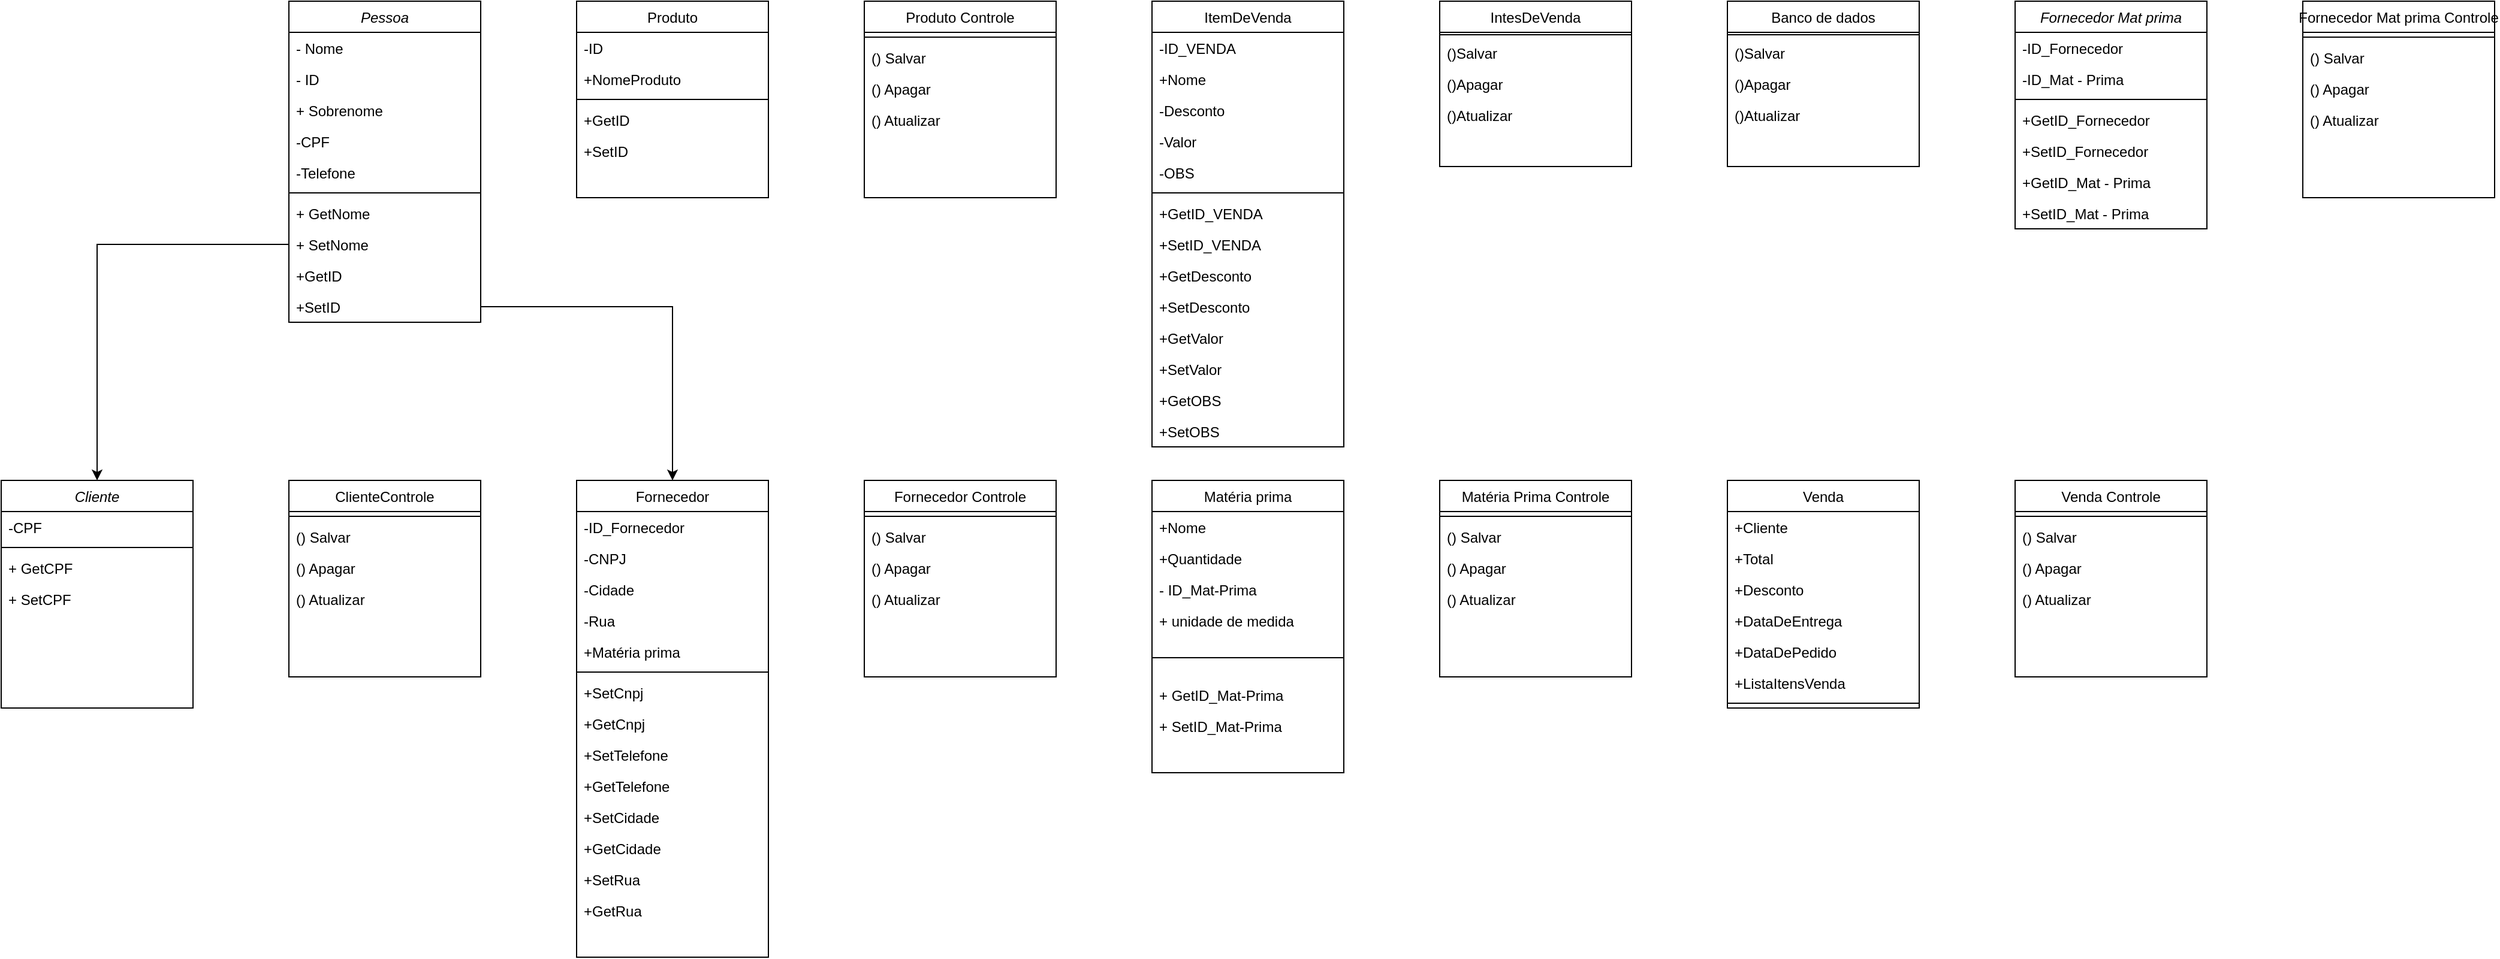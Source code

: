 <mxfile version="24.5.5" type="device" pages="2">
  <diagram id="C5RBs43oDa-KdzZeNtuy" name="Page-1">
    <mxGraphModel dx="2876" dy="2272" grid="1" gridSize="10" guides="1" tooltips="1" connect="1" arrows="1" fold="1" page="1" pageScale="1" pageWidth="827" pageHeight="1169" math="0" shadow="0">
      <root>
        <mxCell id="WIyWlLk6GJQsqaUBKTNV-0" />
        <mxCell id="WIyWlLk6GJQsqaUBKTNV-1" parent="WIyWlLk6GJQsqaUBKTNV-0" />
        <mxCell id="zkfFHV4jXpPFQw0GAbJ--0" value="Cliente" style="swimlane;fontStyle=2;align=center;verticalAlign=top;childLayout=stackLayout;horizontal=1;startSize=26;horizontalStack=0;resizeParent=1;resizeLast=0;collapsible=1;marginBottom=0;rounded=0;shadow=0;strokeWidth=1;" parent="WIyWlLk6GJQsqaUBKTNV-1" vertex="1">
          <mxGeometry x="-160" y="120" width="160" height="190" as="geometry">
            <mxRectangle x="230" y="140" width="160" height="26" as="alternateBounds" />
          </mxGeometry>
        </mxCell>
        <mxCell id="zkfFHV4jXpPFQw0GAbJ--3" value="-CPF" style="text;align=left;verticalAlign=top;spacingLeft=4;spacingRight=4;overflow=hidden;rotatable=0;points=[[0,0.5],[1,0.5]];portConstraint=eastwest;rounded=0;shadow=0;html=0;" parent="zkfFHV4jXpPFQw0GAbJ--0" vertex="1">
          <mxGeometry y="26" width="160" height="26" as="geometry" />
        </mxCell>
        <mxCell id="zkfFHV4jXpPFQw0GAbJ--4" value="" style="line;html=1;strokeWidth=1;align=left;verticalAlign=middle;spacingTop=-1;spacingLeft=3;spacingRight=3;rotatable=0;labelPosition=right;points=[];portConstraint=eastwest;" parent="zkfFHV4jXpPFQw0GAbJ--0" vertex="1">
          <mxGeometry y="52" width="160" height="8" as="geometry" />
        </mxCell>
        <mxCell id="zkfFHV4jXpPFQw0GAbJ--5" value="+ GetCPF" style="text;align=left;verticalAlign=top;spacingLeft=4;spacingRight=4;overflow=hidden;rotatable=0;points=[[0,0.5],[1,0.5]];portConstraint=eastwest;" parent="zkfFHV4jXpPFQw0GAbJ--0" vertex="1">
          <mxGeometry y="60" width="160" height="26" as="geometry" />
        </mxCell>
        <mxCell id="Qdqus7b7fFkDShIyddQM-5" value="+ SetCPF" style="text;align=left;verticalAlign=top;spacingLeft=4;spacingRight=4;overflow=hidden;rotatable=0;points=[[0,0.5],[1,0.5]];portConstraint=eastwest;" parent="zkfFHV4jXpPFQw0GAbJ--0" vertex="1">
          <mxGeometry y="86" width="160" height="22" as="geometry" />
        </mxCell>
        <mxCell id="zkfFHV4jXpPFQw0GAbJ--6" value="Banco de dados" style="swimlane;fontStyle=0;align=center;verticalAlign=top;childLayout=stackLayout;horizontal=1;startSize=26;horizontalStack=0;resizeParent=1;resizeLast=0;collapsible=1;marginBottom=0;rounded=0;shadow=0;strokeWidth=1;" parent="WIyWlLk6GJQsqaUBKTNV-1" vertex="1">
          <mxGeometry x="1280" y="-280" width="160" height="138" as="geometry">
            <mxRectangle x="120" y="360" width="160" height="26" as="alternateBounds" />
          </mxGeometry>
        </mxCell>
        <mxCell id="zkfFHV4jXpPFQw0GAbJ--9" value="" style="line;html=1;strokeWidth=1;align=left;verticalAlign=middle;spacingTop=-1;spacingLeft=3;spacingRight=3;rotatable=0;labelPosition=right;points=[];portConstraint=eastwest;" parent="zkfFHV4jXpPFQw0GAbJ--6" vertex="1">
          <mxGeometry y="26" width="160" height="4" as="geometry" />
        </mxCell>
        <mxCell id="Qdqus7b7fFkDShIyddQM-32" value="()Salvar" style="text;align=left;verticalAlign=top;spacingLeft=4;spacingRight=4;overflow=hidden;rotatable=0;points=[[0,0.5],[1,0.5]];portConstraint=eastwest;rounded=0;shadow=0;html=0;" parent="zkfFHV4jXpPFQw0GAbJ--6" vertex="1">
          <mxGeometry y="30" width="160" height="26" as="geometry" />
        </mxCell>
        <mxCell id="Qdqus7b7fFkDShIyddQM-33" value="()Apagar" style="text;align=left;verticalAlign=top;spacingLeft=4;spacingRight=4;overflow=hidden;rotatable=0;points=[[0,0.5],[1,0.5]];portConstraint=eastwest;rounded=0;shadow=0;html=0;" parent="zkfFHV4jXpPFQw0GAbJ--6" vertex="1">
          <mxGeometry y="56" width="160" height="26" as="geometry" />
        </mxCell>
        <mxCell id="Qdqus7b7fFkDShIyddQM-34" value="()Atualizar" style="text;align=left;verticalAlign=top;spacingLeft=4;spacingRight=4;overflow=hidden;rotatable=0;points=[[0,0.5],[1,0.5]];portConstraint=eastwest;rounded=0;shadow=0;html=0;" parent="zkfFHV4jXpPFQw0GAbJ--6" vertex="1">
          <mxGeometry y="82" width="160" height="26" as="geometry" />
        </mxCell>
        <mxCell id="zkfFHV4jXpPFQw0GAbJ--13" value="Matéria prima" style="swimlane;fontStyle=0;align=center;verticalAlign=top;childLayout=stackLayout;horizontal=1;startSize=26;horizontalStack=0;resizeParent=1;resizeLast=0;collapsible=1;marginBottom=0;rounded=0;shadow=0;strokeWidth=1;" parent="WIyWlLk6GJQsqaUBKTNV-1" vertex="1">
          <mxGeometry x="800" y="120" width="160" height="244" as="geometry">
            <mxRectangle x="340" y="380" width="170" height="26" as="alternateBounds" />
          </mxGeometry>
        </mxCell>
        <mxCell id="zkfFHV4jXpPFQw0GAbJ--14" value="+Nome" style="text;align=left;verticalAlign=top;spacingLeft=4;spacingRight=4;overflow=hidden;rotatable=0;points=[[0,0.5],[1,0.5]];portConstraint=eastwest;" parent="zkfFHV4jXpPFQw0GAbJ--13" vertex="1">
          <mxGeometry y="26" width="160" height="26" as="geometry" />
        </mxCell>
        <mxCell id="Qdqus7b7fFkDShIyddQM-7" value="+Quantidade" style="text;align=left;verticalAlign=top;spacingLeft=4;spacingRight=4;overflow=hidden;rotatable=0;points=[[0,0.5],[1,0.5]];portConstraint=eastwest;" parent="zkfFHV4jXpPFQw0GAbJ--13" vertex="1">
          <mxGeometry y="52" width="160" height="26" as="geometry" />
        </mxCell>
        <mxCell id="JXkZ-MuxZSbon7zIv2j5-31" value="- ID_Mat-Prima" style="text;align=left;verticalAlign=top;spacingLeft=4;spacingRight=4;overflow=hidden;rotatable=0;points=[[0,0.5],[1,0.5]];portConstraint=eastwest;" parent="zkfFHV4jXpPFQw0GAbJ--13" vertex="1">
          <mxGeometry y="78" width="160" height="26" as="geometry" />
        </mxCell>
        <mxCell id="Qdqus7b7fFkDShIyddQM-8" value="+ unidade de medida" style="text;align=left;verticalAlign=top;spacingLeft=4;spacingRight=4;overflow=hidden;rotatable=0;points=[[0,0.5],[1,0.5]];portConstraint=eastwest;" parent="zkfFHV4jXpPFQw0GAbJ--13" vertex="1">
          <mxGeometry y="104" width="160" height="26" as="geometry" />
        </mxCell>
        <mxCell id="zkfFHV4jXpPFQw0GAbJ--15" value="" style="line;html=1;strokeWidth=1;align=left;verticalAlign=middle;spacingTop=-1;spacingLeft=3;spacingRight=3;rotatable=0;labelPosition=right;points=[];portConstraint=eastwest;" parent="zkfFHV4jXpPFQw0GAbJ--13" vertex="1">
          <mxGeometry y="130" width="160" height="36" as="geometry" />
        </mxCell>
        <mxCell id="TYvC_NUyIenIbvk13sNV-4" value="+ GetID_Mat-Prima" style="text;align=left;verticalAlign=top;spacingLeft=4;spacingRight=4;overflow=hidden;rotatable=0;points=[[0,0.5],[1,0.5]];portConstraint=eastwest;" parent="zkfFHV4jXpPFQw0GAbJ--13" vertex="1">
          <mxGeometry y="166" width="160" height="26" as="geometry" />
        </mxCell>
        <mxCell id="TYvC_NUyIenIbvk13sNV-5" value="+ SetID_Mat-Prima" style="text;align=left;verticalAlign=top;spacingLeft=4;spacingRight=4;overflow=hidden;rotatable=0;points=[[0,0.5],[1,0.5]];portConstraint=eastwest;" parent="zkfFHV4jXpPFQw0GAbJ--13" vertex="1">
          <mxGeometry y="192" width="160" height="26" as="geometry" />
        </mxCell>
        <mxCell id="zkfFHV4jXpPFQw0GAbJ--17" value="Fornecedor" style="swimlane;fontStyle=0;align=center;verticalAlign=top;childLayout=stackLayout;horizontal=1;startSize=26;horizontalStack=0;resizeParent=1;resizeLast=0;collapsible=1;marginBottom=0;rounded=0;shadow=0;strokeWidth=1;" parent="WIyWlLk6GJQsqaUBKTNV-1" vertex="1">
          <mxGeometry x="320" y="120" width="160" height="398" as="geometry">
            <mxRectangle x="550" y="140" width="160" height="26" as="alternateBounds" />
          </mxGeometry>
        </mxCell>
        <mxCell id="JXkZ-MuxZSbon7zIv2j5-32" value="-ID_Fornecedor" style="text;align=left;verticalAlign=top;spacingLeft=4;spacingRight=4;overflow=hidden;rotatable=0;points=[[0,0.5],[1,0.5]];portConstraint=eastwest;rounded=0;shadow=0;html=0;" parent="zkfFHV4jXpPFQw0GAbJ--17" vertex="1">
          <mxGeometry y="26" width="160" height="26" as="geometry" />
        </mxCell>
        <mxCell id="zkfFHV4jXpPFQw0GAbJ--19" value="-CNPJ" style="text;align=left;verticalAlign=top;spacingLeft=4;spacingRight=4;overflow=hidden;rotatable=0;points=[[0,0.5],[1,0.5]];portConstraint=eastwest;rounded=0;shadow=0;html=0;" parent="zkfFHV4jXpPFQw0GAbJ--17" vertex="1">
          <mxGeometry y="52" width="160" height="26" as="geometry" />
        </mxCell>
        <mxCell id="zkfFHV4jXpPFQw0GAbJ--21" value="-Cidade" style="text;align=left;verticalAlign=top;spacingLeft=4;spacingRight=4;overflow=hidden;rotatable=0;points=[[0,0.5],[1,0.5]];portConstraint=eastwest;rounded=0;shadow=0;html=0;" parent="zkfFHV4jXpPFQw0GAbJ--17" vertex="1">
          <mxGeometry y="78" width="160" height="26" as="geometry" />
        </mxCell>
        <mxCell id="zkfFHV4jXpPFQw0GAbJ--22" value="-Rua" style="text;align=left;verticalAlign=top;spacingLeft=4;spacingRight=4;overflow=hidden;rotatable=0;points=[[0,0.5],[1,0.5]];portConstraint=eastwest;rounded=0;shadow=0;html=0;" parent="zkfFHV4jXpPFQw0GAbJ--17" vertex="1">
          <mxGeometry y="104" width="160" height="26" as="geometry" />
        </mxCell>
        <mxCell id="Qdqus7b7fFkDShIyddQM-6" value="+Matéria prima" style="text;align=left;verticalAlign=top;spacingLeft=4;spacingRight=4;overflow=hidden;rotatable=0;points=[[0,0.5],[1,0.5]];portConstraint=eastwest;rounded=0;shadow=0;html=0;" parent="zkfFHV4jXpPFQw0GAbJ--17" vertex="1">
          <mxGeometry y="130" width="160" height="26" as="geometry" />
        </mxCell>
        <mxCell id="zkfFHV4jXpPFQw0GAbJ--23" value="" style="line;html=1;strokeWidth=1;align=left;verticalAlign=middle;spacingTop=-1;spacingLeft=3;spacingRight=3;rotatable=0;labelPosition=right;points=[];portConstraint=eastwest;" parent="zkfFHV4jXpPFQw0GAbJ--17" vertex="1">
          <mxGeometry y="156" width="160" height="8" as="geometry" />
        </mxCell>
        <mxCell id="Qdqus7b7fFkDShIyddQM-19" value="+SetCnpj" style="text;align=left;verticalAlign=top;spacingLeft=4;spacingRight=4;overflow=hidden;rotatable=0;points=[[0,0.5],[1,0.5]];portConstraint=eastwest;rounded=0;shadow=0;html=0;" parent="zkfFHV4jXpPFQw0GAbJ--17" vertex="1">
          <mxGeometry y="164" width="160" height="26" as="geometry" />
        </mxCell>
        <mxCell id="Qdqus7b7fFkDShIyddQM-20" value="+GetCnpj" style="text;align=left;verticalAlign=top;spacingLeft=4;spacingRight=4;overflow=hidden;rotatable=0;points=[[0,0.5],[1,0.5]];portConstraint=eastwest;rounded=0;shadow=0;html=0;" parent="zkfFHV4jXpPFQw0GAbJ--17" vertex="1">
          <mxGeometry y="190" width="160" height="26" as="geometry" />
        </mxCell>
        <mxCell id="Qdqus7b7fFkDShIyddQM-21" value="+SetTelefone" style="text;align=left;verticalAlign=top;spacingLeft=4;spacingRight=4;overflow=hidden;rotatable=0;points=[[0,0.5],[1,0.5]];portConstraint=eastwest;rounded=0;shadow=0;html=0;" parent="zkfFHV4jXpPFQw0GAbJ--17" vertex="1">
          <mxGeometry y="216" width="160" height="26" as="geometry" />
        </mxCell>
        <mxCell id="Qdqus7b7fFkDShIyddQM-22" value="+GetTelefone" style="text;align=left;verticalAlign=top;spacingLeft=4;spacingRight=4;overflow=hidden;rotatable=0;points=[[0,0.5],[1,0.5]];portConstraint=eastwest;rounded=0;shadow=0;html=0;" parent="zkfFHV4jXpPFQw0GAbJ--17" vertex="1">
          <mxGeometry y="242" width="160" height="26" as="geometry" />
        </mxCell>
        <mxCell id="Qdqus7b7fFkDShIyddQM-23" value="+SetCidade" style="text;align=left;verticalAlign=top;spacingLeft=4;spacingRight=4;overflow=hidden;rotatable=0;points=[[0,0.5],[1,0.5]];portConstraint=eastwest;rounded=0;shadow=0;html=0;" parent="zkfFHV4jXpPFQw0GAbJ--17" vertex="1">
          <mxGeometry y="268" width="160" height="26" as="geometry" />
        </mxCell>
        <mxCell id="Qdqus7b7fFkDShIyddQM-24" value="+GetCidade" style="text;align=left;verticalAlign=top;spacingLeft=4;spacingRight=4;overflow=hidden;rotatable=0;points=[[0,0.5],[1,0.5]];portConstraint=eastwest;rounded=0;shadow=0;html=0;" parent="zkfFHV4jXpPFQw0GAbJ--17" vertex="1">
          <mxGeometry y="294" width="160" height="26" as="geometry" />
        </mxCell>
        <mxCell id="Qdqus7b7fFkDShIyddQM-25" value="+SetRua" style="text;align=left;verticalAlign=top;spacingLeft=4;spacingRight=4;overflow=hidden;rotatable=0;points=[[0,0.5],[1,0.5]];portConstraint=eastwest;rounded=0;shadow=0;html=0;" parent="zkfFHV4jXpPFQw0GAbJ--17" vertex="1">
          <mxGeometry y="320" width="160" height="26" as="geometry" />
        </mxCell>
        <mxCell id="Qdqus7b7fFkDShIyddQM-26" value="+GetRua" style="text;align=left;verticalAlign=top;spacingLeft=4;spacingRight=4;overflow=hidden;rotatable=0;points=[[0,0.5],[1,0.5]];portConstraint=eastwest;rounded=0;shadow=0;html=0;" parent="zkfFHV4jXpPFQw0GAbJ--17" vertex="1">
          <mxGeometry y="346" width="160" height="26" as="geometry" />
        </mxCell>
        <mxCell id="JXkZ-MuxZSbon7zIv2j5-0" value="Pessoa" style="swimlane;fontStyle=2;align=center;verticalAlign=top;childLayout=stackLayout;horizontal=1;startSize=26;horizontalStack=0;resizeParent=1;resizeLast=0;collapsible=1;marginBottom=0;rounded=0;shadow=0;strokeWidth=1;" parent="WIyWlLk6GJQsqaUBKTNV-1" vertex="1">
          <mxGeometry x="80" y="-280" width="160" height="268" as="geometry">
            <mxRectangle x="230" y="140" width="160" height="26" as="alternateBounds" />
          </mxGeometry>
        </mxCell>
        <mxCell id="JXkZ-MuxZSbon7zIv2j5-1" value="- Nome" style="text;align=left;verticalAlign=top;spacingLeft=4;spacingRight=4;overflow=hidden;rotatable=0;points=[[0,0.5],[1,0.5]];portConstraint=eastwest;" parent="JXkZ-MuxZSbon7zIv2j5-0" vertex="1">
          <mxGeometry y="26" width="160" height="26" as="geometry" />
        </mxCell>
        <mxCell id="JXkZ-MuxZSbon7zIv2j5-34" value="- ID" style="text;align=left;verticalAlign=top;spacingLeft=4;spacingRight=4;overflow=hidden;rotatable=0;points=[[0,0.5],[1,0.5]];portConstraint=eastwest;rounded=0;shadow=0;html=0;" parent="JXkZ-MuxZSbon7zIv2j5-0" vertex="1">
          <mxGeometry y="52" width="160" height="26" as="geometry" />
        </mxCell>
        <mxCell id="JXkZ-MuxZSbon7zIv2j5-2" value="+ Sobrenome" style="text;align=left;verticalAlign=top;spacingLeft=4;spacingRight=4;overflow=hidden;rotatable=0;points=[[0,0.5],[1,0.5]];portConstraint=eastwest;rounded=0;shadow=0;html=0;" parent="JXkZ-MuxZSbon7zIv2j5-0" vertex="1">
          <mxGeometry y="78" width="160" height="26" as="geometry" />
        </mxCell>
        <mxCell id="JXkZ-MuxZSbon7zIv2j5-3" value="-CPF" style="text;align=left;verticalAlign=top;spacingLeft=4;spacingRight=4;overflow=hidden;rotatable=0;points=[[0,0.5],[1,0.5]];portConstraint=eastwest;rounded=0;shadow=0;html=0;" parent="JXkZ-MuxZSbon7zIv2j5-0" vertex="1">
          <mxGeometry y="104" width="160" height="26" as="geometry" />
        </mxCell>
        <mxCell id="JXkZ-MuxZSbon7zIv2j5-4" value="-Telefone" style="text;align=left;verticalAlign=top;spacingLeft=4;spacingRight=4;overflow=hidden;rotatable=0;points=[[0,0.5],[1,0.5]];portConstraint=eastwest;" parent="JXkZ-MuxZSbon7zIv2j5-0" vertex="1">
          <mxGeometry y="130" width="160" height="26" as="geometry" />
        </mxCell>
        <mxCell id="JXkZ-MuxZSbon7zIv2j5-5" value="" style="line;html=1;strokeWidth=1;align=left;verticalAlign=middle;spacingTop=-1;spacingLeft=3;spacingRight=3;rotatable=0;labelPosition=right;points=[];portConstraint=eastwest;" parent="JXkZ-MuxZSbon7zIv2j5-0" vertex="1">
          <mxGeometry y="156" width="160" height="8" as="geometry" />
        </mxCell>
        <mxCell id="JXkZ-MuxZSbon7zIv2j5-6" value="+ GetNome" style="text;align=left;verticalAlign=top;spacingLeft=4;spacingRight=4;overflow=hidden;rotatable=0;points=[[0,0.5],[1,0.5]];portConstraint=eastwest;" parent="JXkZ-MuxZSbon7zIv2j5-0" vertex="1">
          <mxGeometry y="164" width="160" height="26" as="geometry" />
        </mxCell>
        <mxCell id="JXkZ-MuxZSbon7zIv2j5-7" value="+ SetNome" style="text;align=left;verticalAlign=top;spacingLeft=4;spacingRight=4;overflow=hidden;rotatable=0;points=[[0,0.5],[1,0.5]];portConstraint=eastwest;" parent="JXkZ-MuxZSbon7zIv2j5-0" vertex="1">
          <mxGeometry y="190" width="160" height="26" as="geometry" />
        </mxCell>
        <mxCell id="JXkZ-MuxZSbon7zIv2j5-35" value="+GetID" style="text;align=left;verticalAlign=top;spacingLeft=4;spacingRight=4;overflow=hidden;rotatable=0;points=[[0,0.5],[1,0.5]];portConstraint=eastwest;" parent="JXkZ-MuxZSbon7zIv2j5-0" vertex="1">
          <mxGeometry y="216" width="160" height="26" as="geometry" />
        </mxCell>
        <mxCell id="JXkZ-MuxZSbon7zIv2j5-36" value="+SetID" style="text;align=left;verticalAlign=top;spacingLeft=4;spacingRight=4;overflow=hidden;rotatable=0;points=[[0,0.5],[1,0.5]];portConstraint=eastwest;" parent="JXkZ-MuxZSbon7zIv2j5-0" vertex="1">
          <mxGeometry y="242" width="160" height="26" as="geometry" />
        </mxCell>
        <mxCell id="JXkZ-MuxZSbon7zIv2j5-15" style="edgeStyle=orthogonalEdgeStyle;rounded=0;orthogonalLoop=1;jettySize=auto;html=1;" parent="WIyWlLk6GJQsqaUBKTNV-1" source="JXkZ-MuxZSbon7zIv2j5-7" target="zkfFHV4jXpPFQw0GAbJ--0" edge="1">
          <mxGeometry relative="1" as="geometry" />
        </mxCell>
        <mxCell id="JXkZ-MuxZSbon7zIv2j5-23" value="Fornecedor Mat prima" style="swimlane;fontStyle=2;align=center;verticalAlign=top;childLayout=stackLayout;horizontal=1;startSize=26;horizontalStack=0;resizeParent=1;resizeLast=0;collapsible=1;marginBottom=0;rounded=0;shadow=0;strokeWidth=1;" parent="WIyWlLk6GJQsqaUBKTNV-1" vertex="1">
          <mxGeometry x="1520" y="-280" width="160" height="190" as="geometry">
            <mxRectangle x="230" y="140" width="160" height="26" as="alternateBounds" />
          </mxGeometry>
        </mxCell>
        <mxCell id="JXkZ-MuxZSbon7zIv2j5-25" value="-ID_Fornecedor" style="text;align=left;verticalAlign=top;spacingLeft=4;spacingRight=4;overflow=hidden;rotatable=0;points=[[0,0.5],[1,0.5]];portConstraint=eastwest;rounded=0;shadow=0;html=0;" parent="JXkZ-MuxZSbon7zIv2j5-23" vertex="1">
          <mxGeometry y="26" width="160" height="26" as="geometry" />
        </mxCell>
        <mxCell id="JXkZ-MuxZSbon7zIv2j5-29" value="-ID_Mat - Prima" style="text;align=left;verticalAlign=top;spacingLeft=4;spacingRight=4;overflow=hidden;rotatable=0;points=[[0,0.5],[1,0.5]];portConstraint=eastwest;" parent="JXkZ-MuxZSbon7zIv2j5-23" vertex="1">
          <mxGeometry y="52" width="160" height="26" as="geometry" />
        </mxCell>
        <mxCell id="JXkZ-MuxZSbon7zIv2j5-28" value="" style="line;html=1;strokeWidth=1;align=left;verticalAlign=middle;spacingTop=-1;spacingLeft=3;spacingRight=3;rotatable=0;labelPosition=right;points=[];portConstraint=eastwest;" parent="JXkZ-MuxZSbon7zIv2j5-23" vertex="1">
          <mxGeometry y="78" width="160" height="8" as="geometry" />
        </mxCell>
        <mxCell id="TYvC_NUyIenIbvk13sNV-0" value="+GetID_Fornecedor" style="text;align=left;verticalAlign=top;spacingLeft=4;spacingRight=4;overflow=hidden;rotatable=0;points=[[0,0.5],[1,0.5]];portConstraint=eastwest;rounded=0;shadow=0;html=0;" parent="JXkZ-MuxZSbon7zIv2j5-23" vertex="1">
          <mxGeometry y="86" width="160" height="26" as="geometry" />
        </mxCell>
        <mxCell id="TYvC_NUyIenIbvk13sNV-1" value="+SetID_Fornecedor" style="text;align=left;verticalAlign=top;spacingLeft=4;spacingRight=4;overflow=hidden;rotatable=0;points=[[0,0.5],[1,0.5]];portConstraint=eastwest;rounded=0;shadow=0;html=0;" parent="JXkZ-MuxZSbon7zIv2j5-23" vertex="1">
          <mxGeometry y="112" width="160" height="26" as="geometry" />
        </mxCell>
        <mxCell id="TYvC_NUyIenIbvk13sNV-2" value="+GetID_Mat - Prima" style="text;align=left;verticalAlign=top;spacingLeft=4;spacingRight=4;overflow=hidden;rotatable=0;points=[[0,0.5],[1,0.5]];portConstraint=eastwest;" parent="JXkZ-MuxZSbon7zIv2j5-23" vertex="1">
          <mxGeometry y="138" width="160" height="26" as="geometry" />
        </mxCell>
        <mxCell id="TYvC_NUyIenIbvk13sNV-3" value="+SetID_Mat - Prima" style="text;align=left;verticalAlign=top;spacingLeft=4;spacingRight=4;overflow=hidden;rotatable=0;points=[[0,0.5],[1,0.5]];portConstraint=eastwest;" parent="JXkZ-MuxZSbon7zIv2j5-23" vertex="1">
          <mxGeometry y="164" width="160" height="26" as="geometry" />
        </mxCell>
        <mxCell id="TYvC_NUyIenIbvk13sNV-13" value="ItemDeVenda" style="swimlane;fontStyle=0;align=center;verticalAlign=top;childLayout=stackLayout;horizontal=1;startSize=26;horizontalStack=0;resizeParent=1;resizeLast=0;collapsible=1;marginBottom=0;rounded=0;shadow=0;strokeWidth=1;" parent="WIyWlLk6GJQsqaUBKTNV-1" vertex="1">
          <mxGeometry x="800" y="-280" width="160" height="372" as="geometry">
            <mxRectangle x="120" y="360" width="160" height="26" as="alternateBounds" />
          </mxGeometry>
        </mxCell>
        <mxCell id="TYvC_NUyIenIbvk13sNV-14" value="-ID_VENDA" style="text;align=left;verticalAlign=top;spacingLeft=4;spacingRight=4;overflow=hidden;rotatable=0;points=[[0,0.5],[1,0.5]];portConstraint=eastwest;rounded=0;shadow=0;html=0;" parent="TYvC_NUyIenIbvk13sNV-13" vertex="1">
          <mxGeometry y="26" width="160" height="26" as="geometry" />
        </mxCell>
        <mxCell id="TYvC_NUyIenIbvk13sNV-15" value="+Nome" style="text;align=left;verticalAlign=top;spacingLeft=4;spacingRight=4;overflow=hidden;rotatable=0;points=[[0,0.5],[1,0.5]];portConstraint=eastwest;rounded=0;shadow=0;html=0;" parent="TYvC_NUyIenIbvk13sNV-13" vertex="1">
          <mxGeometry y="52" width="160" height="26" as="geometry" />
        </mxCell>
        <mxCell id="TYvC_NUyIenIbvk13sNV-22" value="-Desconto" style="text;align=left;verticalAlign=top;spacingLeft=4;spacingRight=4;overflow=hidden;rotatable=0;points=[[0,0.5],[1,0.5]];portConstraint=eastwest;rounded=0;shadow=0;html=0;" parent="TYvC_NUyIenIbvk13sNV-13" vertex="1">
          <mxGeometry y="78" width="160" height="26" as="geometry" />
        </mxCell>
        <mxCell id="TYvC_NUyIenIbvk13sNV-21" value="-Valor" style="text;align=left;verticalAlign=top;spacingLeft=4;spacingRight=4;overflow=hidden;rotatable=0;points=[[0,0.5],[1,0.5]];portConstraint=eastwest;rounded=0;shadow=0;html=0;" parent="TYvC_NUyIenIbvk13sNV-13" vertex="1">
          <mxGeometry y="104" width="160" height="26" as="geometry" />
        </mxCell>
        <mxCell id="TYvC_NUyIenIbvk13sNV-23" value="-OBS" style="text;align=left;verticalAlign=top;spacingLeft=4;spacingRight=4;overflow=hidden;rotatable=0;points=[[0,0.5],[1,0.5]];portConstraint=eastwest;rounded=0;shadow=0;html=0;" parent="TYvC_NUyIenIbvk13sNV-13" vertex="1">
          <mxGeometry y="130" width="160" height="26" as="geometry" />
        </mxCell>
        <mxCell id="TYvC_NUyIenIbvk13sNV-16" value="" style="line;html=1;strokeWidth=1;align=left;verticalAlign=middle;spacingTop=-1;spacingLeft=3;spacingRight=3;rotatable=0;labelPosition=right;points=[];portConstraint=eastwest;" parent="TYvC_NUyIenIbvk13sNV-13" vertex="1">
          <mxGeometry y="156" width="160" height="8" as="geometry" />
        </mxCell>
        <mxCell id="x03e7XcbVwgSE-ij7hz--3" value="+GetID_VENDA" style="text;align=left;verticalAlign=top;spacingLeft=4;spacingRight=4;overflow=hidden;rotatable=0;points=[[0,0.5],[1,0.5]];portConstraint=eastwest;rounded=0;shadow=0;html=0;" vertex="1" parent="TYvC_NUyIenIbvk13sNV-13">
          <mxGeometry y="164" width="160" height="26" as="geometry" />
        </mxCell>
        <mxCell id="x03e7XcbVwgSE-ij7hz--4" value="+SetID_VENDA" style="text;align=left;verticalAlign=top;spacingLeft=4;spacingRight=4;overflow=hidden;rotatable=0;points=[[0,0.5],[1,0.5]];portConstraint=eastwest;rounded=0;shadow=0;html=0;" vertex="1" parent="TYvC_NUyIenIbvk13sNV-13">
          <mxGeometry y="190" width="160" height="26" as="geometry" />
        </mxCell>
        <mxCell id="x03e7XcbVwgSE-ij7hz--5" value="+GetDesconto" style="text;align=left;verticalAlign=top;spacingLeft=4;spacingRight=4;overflow=hidden;rotatable=0;points=[[0,0.5],[1,0.5]];portConstraint=eastwest;rounded=0;shadow=0;html=0;" vertex="1" parent="TYvC_NUyIenIbvk13sNV-13">
          <mxGeometry y="216" width="160" height="26" as="geometry" />
        </mxCell>
        <mxCell id="x03e7XcbVwgSE-ij7hz--6" value="+SetDesconto" style="text;align=left;verticalAlign=top;spacingLeft=4;spacingRight=4;overflow=hidden;rotatable=0;points=[[0,0.5],[1,0.5]];portConstraint=eastwest;rounded=0;shadow=0;html=0;" vertex="1" parent="TYvC_NUyIenIbvk13sNV-13">
          <mxGeometry y="242" width="160" height="26" as="geometry" />
        </mxCell>
        <mxCell id="x03e7XcbVwgSE-ij7hz--7" value="+GetValor" style="text;align=left;verticalAlign=top;spacingLeft=4;spacingRight=4;overflow=hidden;rotatable=0;points=[[0,0.5],[1,0.5]];portConstraint=eastwest;rounded=0;shadow=0;html=0;" vertex="1" parent="TYvC_NUyIenIbvk13sNV-13">
          <mxGeometry y="268" width="160" height="26" as="geometry" />
        </mxCell>
        <mxCell id="x03e7XcbVwgSE-ij7hz--8" value="+SetValor" style="text;align=left;verticalAlign=top;spacingLeft=4;spacingRight=4;overflow=hidden;rotatable=0;points=[[0,0.5],[1,0.5]];portConstraint=eastwest;rounded=0;shadow=0;html=0;" vertex="1" parent="TYvC_NUyIenIbvk13sNV-13">
          <mxGeometry y="294" width="160" height="26" as="geometry" />
        </mxCell>
        <mxCell id="x03e7XcbVwgSE-ij7hz--9" value="+GetOBS" style="text;align=left;verticalAlign=top;spacingLeft=4;spacingRight=4;overflow=hidden;rotatable=0;points=[[0,0.5],[1,0.5]];portConstraint=eastwest;rounded=0;shadow=0;html=0;" vertex="1" parent="TYvC_NUyIenIbvk13sNV-13">
          <mxGeometry y="320" width="160" height="26" as="geometry" />
        </mxCell>
        <mxCell id="x03e7XcbVwgSE-ij7hz--10" value="+SetOBS" style="text;align=left;verticalAlign=top;spacingLeft=4;spacingRight=4;overflow=hidden;rotatable=0;points=[[0,0.5],[1,0.5]];portConstraint=eastwest;rounded=0;shadow=0;html=0;" vertex="1" parent="TYvC_NUyIenIbvk13sNV-13">
          <mxGeometry y="346" width="160" height="26" as="geometry" />
        </mxCell>
        <mxCell id="TYvC_NUyIenIbvk13sNV-24" value="Venda" style="swimlane;fontStyle=0;align=center;verticalAlign=top;childLayout=stackLayout;horizontal=1;startSize=26;horizontalStack=0;resizeParent=1;resizeLast=0;collapsible=1;marginBottom=0;rounded=0;shadow=0;strokeWidth=1;" parent="WIyWlLk6GJQsqaUBKTNV-1" vertex="1">
          <mxGeometry x="1280" y="120" width="160" height="190" as="geometry">
            <mxRectangle x="120" y="360" width="160" height="26" as="alternateBounds" />
          </mxGeometry>
        </mxCell>
        <mxCell id="TYvC_NUyIenIbvk13sNV-25" value="+Cliente" style="text;align=left;verticalAlign=top;spacingLeft=4;spacingRight=4;overflow=hidden;rotatable=0;points=[[0,0.5],[1,0.5]];portConstraint=eastwest;rounded=0;shadow=0;html=0;" parent="TYvC_NUyIenIbvk13sNV-24" vertex="1">
          <mxGeometry y="26" width="160" height="26" as="geometry" />
        </mxCell>
        <mxCell id="TYvC_NUyIenIbvk13sNV-28" value="+Total" style="text;align=left;verticalAlign=top;spacingLeft=4;spacingRight=4;overflow=hidden;rotatable=0;points=[[0,0.5],[1,0.5]];portConstraint=eastwest;rounded=0;shadow=0;html=0;" parent="TYvC_NUyIenIbvk13sNV-24" vertex="1">
          <mxGeometry y="52" width="160" height="26" as="geometry" />
        </mxCell>
        <mxCell id="TYvC_NUyIenIbvk13sNV-29" value="+Desconto" style="text;align=left;verticalAlign=top;spacingLeft=4;spacingRight=4;overflow=hidden;rotatable=0;points=[[0,0.5],[1,0.5]];portConstraint=eastwest;rounded=0;shadow=0;html=0;" parent="TYvC_NUyIenIbvk13sNV-24" vertex="1">
          <mxGeometry y="78" width="160" height="26" as="geometry" />
        </mxCell>
        <mxCell id="TYvC_NUyIenIbvk13sNV-30" value="+DataDeEntrega" style="text;align=left;verticalAlign=top;spacingLeft=4;spacingRight=4;overflow=hidden;rotatable=0;points=[[0,0.5],[1,0.5]];portConstraint=eastwest;rounded=0;shadow=0;html=0;" parent="TYvC_NUyIenIbvk13sNV-24" vertex="1">
          <mxGeometry y="104" width="160" height="26" as="geometry" />
        </mxCell>
        <mxCell id="TYvC_NUyIenIbvk13sNV-26" value="+DataDePedido" style="text;align=left;verticalAlign=top;spacingLeft=4;spacingRight=4;overflow=hidden;rotatable=0;points=[[0,0.5],[1,0.5]];portConstraint=eastwest;rounded=0;shadow=0;html=0;" parent="TYvC_NUyIenIbvk13sNV-24" vertex="1">
          <mxGeometry y="130" width="160" height="26" as="geometry" />
        </mxCell>
        <mxCell id="TYvC_NUyIenIbvk13sNV-31" value="+ListaItensVenda" style="text;align=left;verticalAlign=top;spacingLeft=4;spacingRight=4;overflow=hidden;rotatable=0;points=[[0,0.5],[1,0.5]];portConstraint=eastwest;rounded=0;shadow=0;html=0;" parent="TYvC_NUyIenIbvk13sNV-24" vertex="1">
          <mxGeometry y="156" width="160" height="26" as="geometry" />
        </mxCell>
        <mxCell id="TYvC_NUyIenIbvk13sNV-27" value="" style="line;html=1;strokeWidth=1;align=left;verticalAlign=middle;spacingTop=-1;spacingLeft=3;spacingRight=3;rotatable=0;labelPosition=right;points=[];portConstraint=eastwest;" parent="TYvC_NUyIenIbvk13sNV-24" vertex="1">
          <mxGeometry y="182" width="160" height="8" as="geometry" />
        </mxCell>
        <mxCell id="qj6GYhCCv8JrwjBqeuO0-1" style="edgeStyle=orthogonalEdgeStyle;rounded=0;orthogonalLoop=1;jettySize=auto;html=1;entryX=0.5;entryY=0;entryDx=0;entryDy=0;" parent="WIyWlLk6GJQsqaUBKTNV-1" source="JXkZ-MuxZSbon7zIv2j5-36" target="zkfFHV4jXpPFQw0GAbJ--17" edge="1">
          <mxGeometry relative="1" as="geometry" />
        </mxCell>
        <mxCell id="qj6GYhCCv8JrwjBqeuO0-4" value="Produto" style="swimlane;fontStyle=0;align=center;verticalAlign=top;childLayout=stackLayout;horizontal=1;startSize=26;horizontalStack=0;resizeParent=1;resizeLast=0;collapsible=1;marginBottom=0;rounded=0;shadow=0;strokeWidth=1;" parent="WIyWlLk6GJQsqaUBKTNV-1" vertex="1">
          <mxGeometry x="320" y="-280" width="160" height="164" as="geometry">
            <mxRectangle x="120" y="360" width="160" height="26" as="alternateBounds" />
          </mxGeometry>
        </mxCell>
        <mxCell id="qj6GYhCCv8JrwjBqeuO0-5" value="-ID" style="text;align=left;verticalAlign=top;spacingLeft=4;spacingRight=4;overflow=hidden;rotatable=0;points=[[0,0.5],[1,0.5]];portConstraint=eastwest;rounded=0;shadow=0;html=0;" parent="qj6GYhCCv8JrwjBqeuO0-4" vertex="1">
          <mxGeometry y="26" width="160" height="26" as="geometry" />
        </mxCell>
        <mxCell id="qj6GYhCCv8JrwjBqeuO0-6" value="+NomeProduto" style="text;align=left;verticalAlign=top;spacingLeft=4;spacingRight=4;overflow=hidden;rotatable=0;points=[[0,0.5],[1,0.5]];portConstraint=eastwest;rounded=0;shadow=0;html=0;" parent="qj6GYhCCv8JrwjBqeuO0-4" vertex="1">
          <mxGeometry y="52" width="160" height="26" as="geometry" />
        </mxCell>
        <mxCell id="qj6GYhCCv8JrwjBqeuO0-7" value="" style="line;html=1;strokeWidth=1;align=left;verticalAlign=middle;spacingTop=-1;spacingLeft=3;spacingRight=3;rotatable=0;labelPosition=right;points=[];portConstraint=eastwest;" parent="qj6GYhCCv8JrwjBqeuO0-4" vertex="1">
          <mxGeometry y="78" width="160" height="8" as="geometry" />
        </mxCell>
        <mxCell id="qj6GYhCCv8JrwjBqeuO0-8" value="+GetID" style="text;align=left;verticalAlign=top;spacingLeft=4;spacingRight=4;overflow=hidden;rotatable=0;points=[[0,0.5],[1,0.5]];portConstraint=eastwest;rounded=0;shadow=0;html=0;" parent="qj6GYhCCv8JrwjBqeuO0-4" vertex="1">
          <mxGeometry y="86" width="160" height="26" as="geometry" />
        </mxCell>
        <mxCell id="qj6GYhCCv8JrwjBqeuO0-10" value="+SetID" style="text;align=left;verticalAlign=top;spacingLeft=4;spacingRight=4;overflow=hidden;rotatable=0;points=[[0,0.5],[1,0.5]];portConstraint=eastwest;rounded=0;shadow=0;html=0;" parent="qj6GYhCCv8JrwjBqeuO0-4" vertex="1">
          <mxGeometry y="112" width="160" height="26" as="geometry" />
        </mxCell>
        <mxCell id="x03e7XcbVwgSE-ij7hz--11" value="ClienteControle" style="swimlane;fontStyle=0;align=center;verticalAlign=top;childLayout=stackLayout;horizontal=1;startSize=26;horizontalStack=0;resizeParent=1;resizeLast=0;collapsible=1;marginBottom=0;rounded=0;shadow=0;strokeWidth=1;" vertex="1" parent="WIyWlLk6GJQsqaUBKTNV-1">
          <mxGeometry x="80" y="120" width="160" height="164" as="geometry">
            <mxRectangle x="120" y="360" width="160" height="26" as="alternateBounds" />
          </mxGeometry>
        </mxCell>
        <mxCell id="x03e7XcbVwgSE-ij7hz--14" value="" style="line;html=1;strokeWidth=1;align=left;verticalAlign=middle;spacingTop=-1;spacingLeft=3;spacingRight=3;rotatable=0;labelPosition=right;points=[];portConstraint=eastwest;" vertex="1" parent="x03e7XcbVwgSE-ij7hz--11">
          <mxGeometry y="26" width="160" height="8" as="geometry" />
        </mxCell>
        <mxCell id="x03e7XcbVwgSE-ij7hz--16" value="() Salvar" style="text;align=left;verticalAlign=top;spacingLeft=4;spacingRight=4;overflow=hidden;rotatable=0;points=[[0,0.5],[1,0.5]];portConstraint=eastwest;rounded=0;shadow=0;html=0;" vertex="1" parent="x03e7XcbVwgSE-ij7hz--11">
          <mxGeometry y="34" width="160" height="26" as="geometry" />
        </mxCell>
        <mxCell id="x03e7XcbVwgSE-ij7hz--17" value="() Apagar" style="text;align=left;verticalAlign=top;spacingLeft=4;spacingRight=4;overflow=hidden;rotatable=0;points=[[0,0.5],[1,0.5]];portConstraint=eastwest;rounded=0;shadow=0;html=0;" vertex="1" parent="x03e7XcbVwgSE-ij7hz--11">
          <mxGeometry y="60" width="160" height="26" as="geometry" />
        </mxCell>
        <mxCell id="x03e7XcbVwgSE-ij7hz--18" value="() Atualizar" style="text;align=left;verticalAlign=top;spacingLeft=4;spacingRight=4;overflow=hidden;rotatable=0;points=[[0,0.5],[1,0.5]];portConstraint=eastwest;rounded=0;shadow=0;html=0;" vertex="1" parent="x03e7XcbVwgSE-ij7hz--11">
          <mxGeometry y="86" width="160" height="26" as="geometry" />
        </mxCell>
        <mxCell id="x03e7XcbVwgSE-ij7hz--19" value="Fornecedor Controle" style="swimlane;fontStyle=0;align=center;verticalAlign=top;childLayout=stackLayout;horizontal=1;startSize=26;horizontalStack=0;resizeParent=1;resizeLast=0;collapsible=1;marginBottom=0;rounded=0;shadow=0;strokeWidth=1;" vertex="1" parent="WIyWlLk6GJQsqaUBKTNV-1">
          <mxGeometry x="560" y="120" width="160" height="164" as="geometry">
            <mxRectangle x="120" y="360" width="160" height="26" as="alternateBounds" />
          </mxGeometry>
        </mxCell>
        <mxCell id="x03e7XcbVwgSE-ij7hz--20" value="" style="line;html=1;strokeWidth=1;align=left;verticalAlign=middle;spacingTop=-1;spacingLeft=3;spacingRight=3;rotatable=0;labelPosition=right;points=[];portConstraint=eastwest;" vertex="1" parent="x03e7XcbVwgSE-ij7hz--19">
          <mxGeometry y="26" width="160" height="8" as="geometry" />
        </mxCell>
        <mxCell id="x03e7XcbVwgSE-ij7hz--21" value="() Salvar" style="text;align=left;verticalAlign=top;spacingLeft=4;spacingRight=4;overflow=hidden;rotatable=0;points=[[0,0.5],[1,0.5]];portConstraint=eastwest;rounded=0;shadow=0;html=0;" vertex="1" parent="x03e7XcbVwgSE-ij7hz--19">
          <mxGeometry y="34" width="160" height="26" as="geometry" />
        </mxCell>
        <mxCell id="x03e7XcbVwgSE-ij7hz--22" value="() Apagar" style="text;align=left;verticalAlign=top;spacingLeft=4;spacingRight=4;overflow=hidden;rotatable=0;points=[[0,0.5],[1,0.5]];portConstraint=eastwest;rounded=0;shadow=0;html=0;" vertex="1" parent="x03e7XcbVwgSE-ij7hz--19">
          <mxGeometry y="60" width="160" height="26" as="geometry" />
        </mxCell>
        <mxCell id="x03e7XcbVwgSE-ij7hz--23" value="() Atualizar" style="text;align=left;verticalAlign=top;spacingLeft=4;spacingRight=4;overflow=hidden;rotatable=0;points=[[0,0.5],[1,0.5]];portConstraint=eastwest;rounded=0;shadow=0;html=0;" vertex="1" parent="x03e7XcbVwgSE-ij7hz--19">
          <mxGeometry y="86" width="160" height="26" as="geometry" />
        </mxCell>
        <mxCell id="x03e7XcbVwgSE-ij7hz--26" value="Matéria Prima Controle" style="swimlane;fontStyle=0;align=center;verticalAlign=top;childLayout=stackLayout;horizontal=1;startSize=26;horizontalStack=0;resizeParent=1;resizeLast=0;collapsible=1;marginBottom=0;rounded=0;shadow=0;strokeWidth=1;" vertex="1" parent="WIyWlLk6GJQsqaUBKTNV-1">
          <mxGeometry x="1040" y="120" width="160" height="164" as="geometry">
            <mxRectangle x="120" y="360" width="160" height="26" as="alternateBounds" />
          </mxGeometry>
        </mxCell>
        <mxCell id="x03e7XcbVwgSE-ij7hz--27" value="" style="line;html=1;strokeWidth=1;align=left;verticalAlign=middle;spacingTop=-1;spacingLeft=3;spacingRight=3;rotatable=0;labelPosition=right;points=[];portConstraint=eastwest;" vertex="1" parent="x03e7XcbVwgSE-ij7hz--26">
          <mxGeometry y="26" width="160" height="8" as="geometry" />
        </mxCell>
        <mxCell id="x03e7XcbVwgSE-ij7hz--28" value="() Salvar" style="text;align=left;verticalAlign=top;spacingLeft=4;spacingRight=4;overflow=hidden;rotatable=0;points=[[0,0.5],[1,0.5]];portConstraint=eastwest;rounded=0;shadow=0;html=0;" vertex="1" parent="x03e7XcbVwgSE-ij7hz--26">
          <mxGeometry y="34" width="160" height="26" as="geometry" />
        </mxCell>
        <mxCell id="x03e7XcbVwgSE-ij7hz--29" value="() Apagar" style="text;align=left;verticalAlign=top;spacingLeft=4;spacingRight=4;overflow=hidden;rotatable=0;points=[[0,0.5],[1,0.5]];portConstraint=eastwest;rounded=0;shadow=0;html=0;" vertex="1" parent="x03e7XcbVwgSE-ij7hz--26">
          <mxGeometry y="60" width="160" height="26" as="geometry" />
        </mxCell>
        <mxCell id="x03e7XcbVwgSE-ij7hz--30" value="() Atualizar" style="text;align=left;verticalAlign=top;spacingLeft=4;spacingRight=4;overflow=hidden;rotatable=0;points=[[0,0.5],[1,0.5]];portConstraint=eastwest;rounded=0;shadow=0;html=0;" vertex="1" parent="x03e7XcbVwgSE-ij7hz--26">
          <mxGeometry y="86" width="160" height="26" as="geometry" />
        </mxCell>
        <mxCell id="x03e7XcbVwgSE-ij7hz--32" value="Produto Controle" style="swimlane;fontStyle=0;align=center;verticalAlign=top;childLayout=stackLayout;horizontal=1;startSize=26;horizontalStack=0;resizeParent=1;resizeLast=0;collapsible=1;marginBottom=0;rounded=0;shadow=0;strokeWidth=1;" vertex="1" parent="WIyWlLk6GJQsqaUBKTNV-1">
          <mxGeometry x="560" y="-280" width="160" height="164" as="geometry">
            <mxRectangle x="120" y="360" width="160" height="26" as="alternateBounds" />
          </mxGeometry>
        </mxCell>
        <mxCell id="x03e7XcbVwgSE-ij7hz--33" value="" style="line;html=1;strokeWidth=1;align=left;verticalAlign=middle;spacingTop=-1;spacingLeft=3;spacingRight=3;rotatable=0;labelPosition=right;points=[];portConstraint=eastwest;" vertex="1" parent="x03e7XcbVwgSE-ij7hz--32">
          <mxGeometry y="26" width="160" height="8" as="geometry" />
        </mxCell>
        <mxCell id="x03e7XcbVwgSE-ij7hz--34" value="() Salvar" style="text;align=left;verticalAlign=top;spacingLeft=4;spacingRight=4;overflow=hidden;rotatable=0;points=[[0,0.5],[1,0.5]];portConstraint=eastwest;rounded=0;shadow=0;html=0;" vertex="1" parent="x03e7XcbVwgSE-ij7hz--32">
          <mxGeometry y="34" width="160" height="26" as="geometry" />
        </mxCell>
        <mxCell id="x03e7XcbVwgSE-ij7hz--35" value="() Apagar" style="text;align=left;verticalAlign=top;spacingLeft=4;spacingRight=4;overflow=hidden;rotatable=0;points=[[0,0.5],[1,0.5]];portConstraint=eastwest;rounded=0;shadow=0;html=0;" vertex="1" parent="x03e7XcbVwgSE-ij7hz--32">
          <mxGeometry y="60" width="160" height="26" as="geometry" />
        </mxCell>
        <mxCell id="x03e7XcbVwgSE-ij7hz--36" value="() Atualizar" style="text;align=left;verticalAlign=top;spacingLeft=4;spacingRight=4;overflow=hidden;rotatable=0;points=[[0,0.5],[1,0.5]];portConstraint=eastwest;rounded=0;shadow=0;html=0;" vertex="1" parent="x03e7XcbVwgSE-ij7hz--32">
          <mxGeometry y="86" width="160" height="26" as="geometry" />
        </mxCell>
        <mxCell id="x03e7XcbVwgSE-ij7hz--37" value="Venda Controle" style="swimlane;fontStyle=0;align=center;verticalAlign=top;childLayout=stackLayout;horizontal=1;startSize=26;horizontalStack=0;resizeParent=1;resizeLast=0;collapsible=1;marginBottom=0;rounded=0;shadow=0;strokeWidth=1;" vertex="1" parent="WIyWlLk6GJQsqaUBKTNV-1">
          <mxGeometry x="1520" y="120" width="160" height="164" as="geometry">
            <mxRectangle x="120" y="360" width="160" height="26" as="alternateBounds" />
          </mxGeometry>
        </mxCell>
        <mxCell id="x03e7XcbVwgSE-ij7hz--38" value="" style="line;html=1;strokeWidth=1;align=left;verticalAlign=middle;spacingTop=-1;spacingLeft=3;spacingRight=3;rotatable=0;labelPosition=right;points=[];portConstraint=eastwest;" vertex="1" parent="x03e7XcbVwgSE-ij7hz--37">
          <mxGeometry y="26" width="160" height="8" as="geometry" />
        </mxCell>
        <mxCell id="x03e7XcbVwgSE-ij7hz--39" value="() Salvar" style="text;align=left;verticalAlign=top;spacingLeft=4;spacingRight=4;overflow=hidden;rotatable=0;points=[[0,0.5],[1,0.5]];portConstraint=eastwest;rounded=0;shadow=0;html=0;" vertex="1" parent="x03e7XcbVwgSE-ij7hz--37">
          <mxGeometry y="34" width="160" height="26" as="geometry" />
        </mxCell>
        <mxCell id="x03e7XcbVwgSE-ij7hz--40" value="() Apagar" style="text;align=left;verticalAlign=top;spacingLeft=4;spacingRight=4;overflow=hidden;rotatable=0;points=[[0,0.5],[1,0.5]];portConstraint=eastwest;rounded=0;shadow=0;html=0;" vertex="1" parent="x03e7XcbVwgSE-ij7hz--37">
          <mxGeometry y="60" width="160" height="26" as="geometry" />
        </mxCell>
        <mxCell id="x03e7XcbVwgSE-ij7hz--41" value="() Atualizar" style="text;align=left;verticalAlign=top;spacingLeft=4;spacingRight=4;overflow=hidden;rotatable=0;points=[[0,0.5],[1,0.5]];portConstraint=eastwest;rounded=0;shadow=0;html=0;" vertex="1" parent="x03e7XcbVwgSE-ij7hz--37">
          <mxGeometry y="86" width="160" height="26" as="geometry" />
        </mxCell>
        <mxCell id="x03e7XcbVwgSE-ij7hz--50" value="Fornecedor Mat prima Controle" style="swimlane;fontStyle=0;align=center;verticalAlign=top;childLayout=stackLayout;horizontal=1;startSize=26;horizontalStack=0;resizeParent=1;resizeLast=0;collapsible=1;marginBottom=0;rounded=0;shadow=0;strokeWidth=1;" vertex="1" parent="WIyWlLk6GJQsqaUBKTNV-1">
          <mxGeometry x="1760" y="-280" width="160" height="164" as="geometry">
            <mxRectangle x="120" y="360" width="160" height="26" as="alternateBounds" />
          </mxGeometry>
        </mxCell>
        <mxCell id="x03e7XcbVwgSE-ij7hz--51" value="" style="line;html=1;strokeWidth=1;align=left;verticalAlign=middle;spacingTop=-1;spacingLeft=3;spacingRight=3;rotatable=0;labelPosition=right;points=[];portConstraint=eastwest;" vertex="1" parent="x03e7XcbVwgSE-ij7hz--50">
          <mxGeometry y="26" width="160" height="8" as="geometry" />
        </mxCell>
        <mxCell id="x03e7XcbVwgSE-ij7hz--52" value="() Salvar" style="text;align=left;verticalAlign=top;spacingLeft=4;spacingRight=4;overflow=hidden;rotatable=0;points=[[0,0.5],[1,0.5]];portConstraint=eastwest;rounded=0;shadow=0;html=0;" vertex="1" parent="x03e7XcbVwgSE-ij7hz--50">
          <mxGeometry y="34" width="160" height="26" as="geometry" />
        </mxCell>
        <mxCell id="x03e7XcbVwgSE-ij7hz--53" value="() Apagar" style="text;align=left;verticalAlign=top;spacingLeft=4;spacingRight=4;overflow=hidden;rotatable=0;points=[[0,0.5],[1,0.5]];portConstraint=eastwest;rounded=0;shadow=0;html=0;" vertex="1" parent="x03e7XcbVwgSE-ij7hz--50">
          <mxGeometry y="60" width="160" height="26" as="geometry" />
        </mxCell>
        <mxCell id="x03e7XcbVwgSE-ij7hz--54" value="() Atualizar" style="text;align=left;verticalAlign=top;spacingLeft=4;spacingRight=4;overflow=hidden;rotatable=0;points=[[0,0.5],[1,0.5]];portConstraint=eastwest;rounded=0;shadow=0;html=0;" vertex="1" parent="x03e7XcbVwgSE-ij7hz--50">
          <mxGeometry y="86" width="160" height="26" as="geometry" />
        </mxCell>
        <mxCell id="x03e7XcbVwgSE-ij7hz--56" value="IntesDeVenda" style="swimlane;fontStyle=0;align=center;verticalAlign=top;childLayout=stackLayout;horizontal=1;startSize=26;horizontalStack=0;resizeParent=1;resizeLast=0;collapsible=1;marginBottom=0;rounded=0;shadow=0;strokeWidth=1;" vertex="1" parent="WIyWlLk6GJQsqaUBKTNV-1">
          <mxGeometry x="1040" y="-280" width="160" height="138" as="geometry">
            <mxRectangle x="120" y="360" width="160" height="26" as="alternateBounds" />
          </mxGeometry>
        </mxCell>
        <mxCell id="x03e7XcbVwgSE-ij7hz--57" value="" style="line;html=1;strokeWidth=1;align=left;verticalAlign=middle;spacingTop=-1;spacingLeft=3;spacingRight=3;rotatable=0;labelPosition=right;points=[];portConstraint=eastwest;" vertex="1" parent="x03e7XcbVwgSE-ij7hz--56">
          <mxGeometry y="26" width="160" height="4" as="geometry" />
        </mxCell>
        <mxCell id="x03e7XcbVwgSE-ij7hz--58" value="()Salvar" style="text;align=left;verticalAlign=top;spacingLeft=4;spacingRight=4;overflow=hidden;rotatable=0;points=[[0,0.5],[1,0.5]];portConstraint=eastwest;rounded=0;shadow=0;html=0;" vertex="1" parent="x03e7XcbVwgSE-ij7hz--56">
          <mxGeometry y="30" width="160" height="26" as="geometry" />
        </mxCell>
        <mxCell id="x03e7XcbVwgSE-ij7hz--59" value="()Apagar" style="text;align=left;verticalAlign=top;spacingLeft=4;spacingRight=4;overflow=hidden;rotatable=0;points=[[0,0.5],[1,0.5]];portConstraint=eastwest;rounded=0;shadow=0;html=0;" vertex="1" parent="x03e7XcbVwgSE-ij7hz--56">
          <mxGeometry y="56" width="160" height="26" as="geometry" />
        </mxCell>
        <mxCell id="x03e7XcbVwgSE-ij7hz--60" value="()Atualizar" style="text;align=left;verticalAlign=top;spacingLeft=4;spacingRight=4;overflow=hidden;rotatable=0;points=[[0,0.5],[1,0.5]];portConstraint=eastwest;rounded=0;shadow=0;html=0;" vertex="1" parent="x03e7XcbVwgSE-ij7hz--56">
          <mxGeometry y="82" width="160" height="26" as="geometry" />
        </mxCell>
      </root>
    </mxGraphModel>
  </diagram>
  <diagram id="nlBFh_iY6hIEozKtvbK-" name="Página-2">
    <mxGraphModel grid="1" page="1" gridSize="10" guides="1" tooltips="1" connect="1" arrows="1" fold="1" pageScale="1" pageWidth="827" pageHeight="1169" math="0" shadow="0">
      <root>
        <mxCell id="0" />
        <mxCell id="1" parent="0" />
      </root>
    </mxGraphModel>
  </diagram>
</mxfile>
